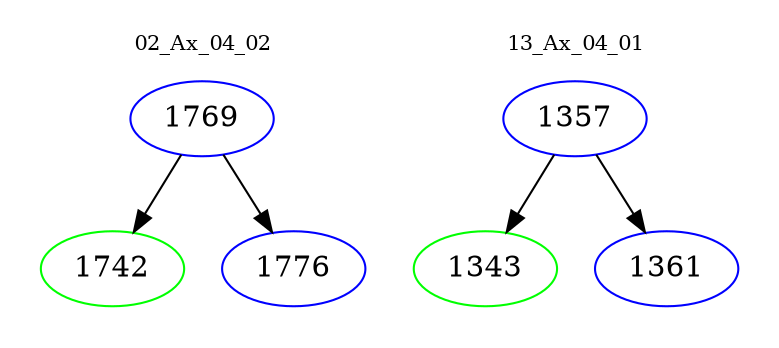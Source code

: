 digraph{
subgraph cluster_0 {
color = white
label = "02_Ax_04_02";
fontsize=10;
T0_1769 [label="1769", color="blue"]
T0_1769 -> T0_1742 [color="black"]
T0_1742 [label="1742", color="green"]
T0_1769 -> T0_1776 [color="black"]
T0_1776 [label="1776", color="blue"]
}
subgraph cluster_1 {
color = white
label = "13_Ax_04_01";
fontsize=10;
T1_1357 [label="1357", color="blue"]
T1_1357 -> T1_1343 [color="black"]
T1_1343 [label="1343", color="green"]
T1_1357 -> T1_1361 [color="black"]
T1_1361 [label="1361", color="blue"]
}
}
